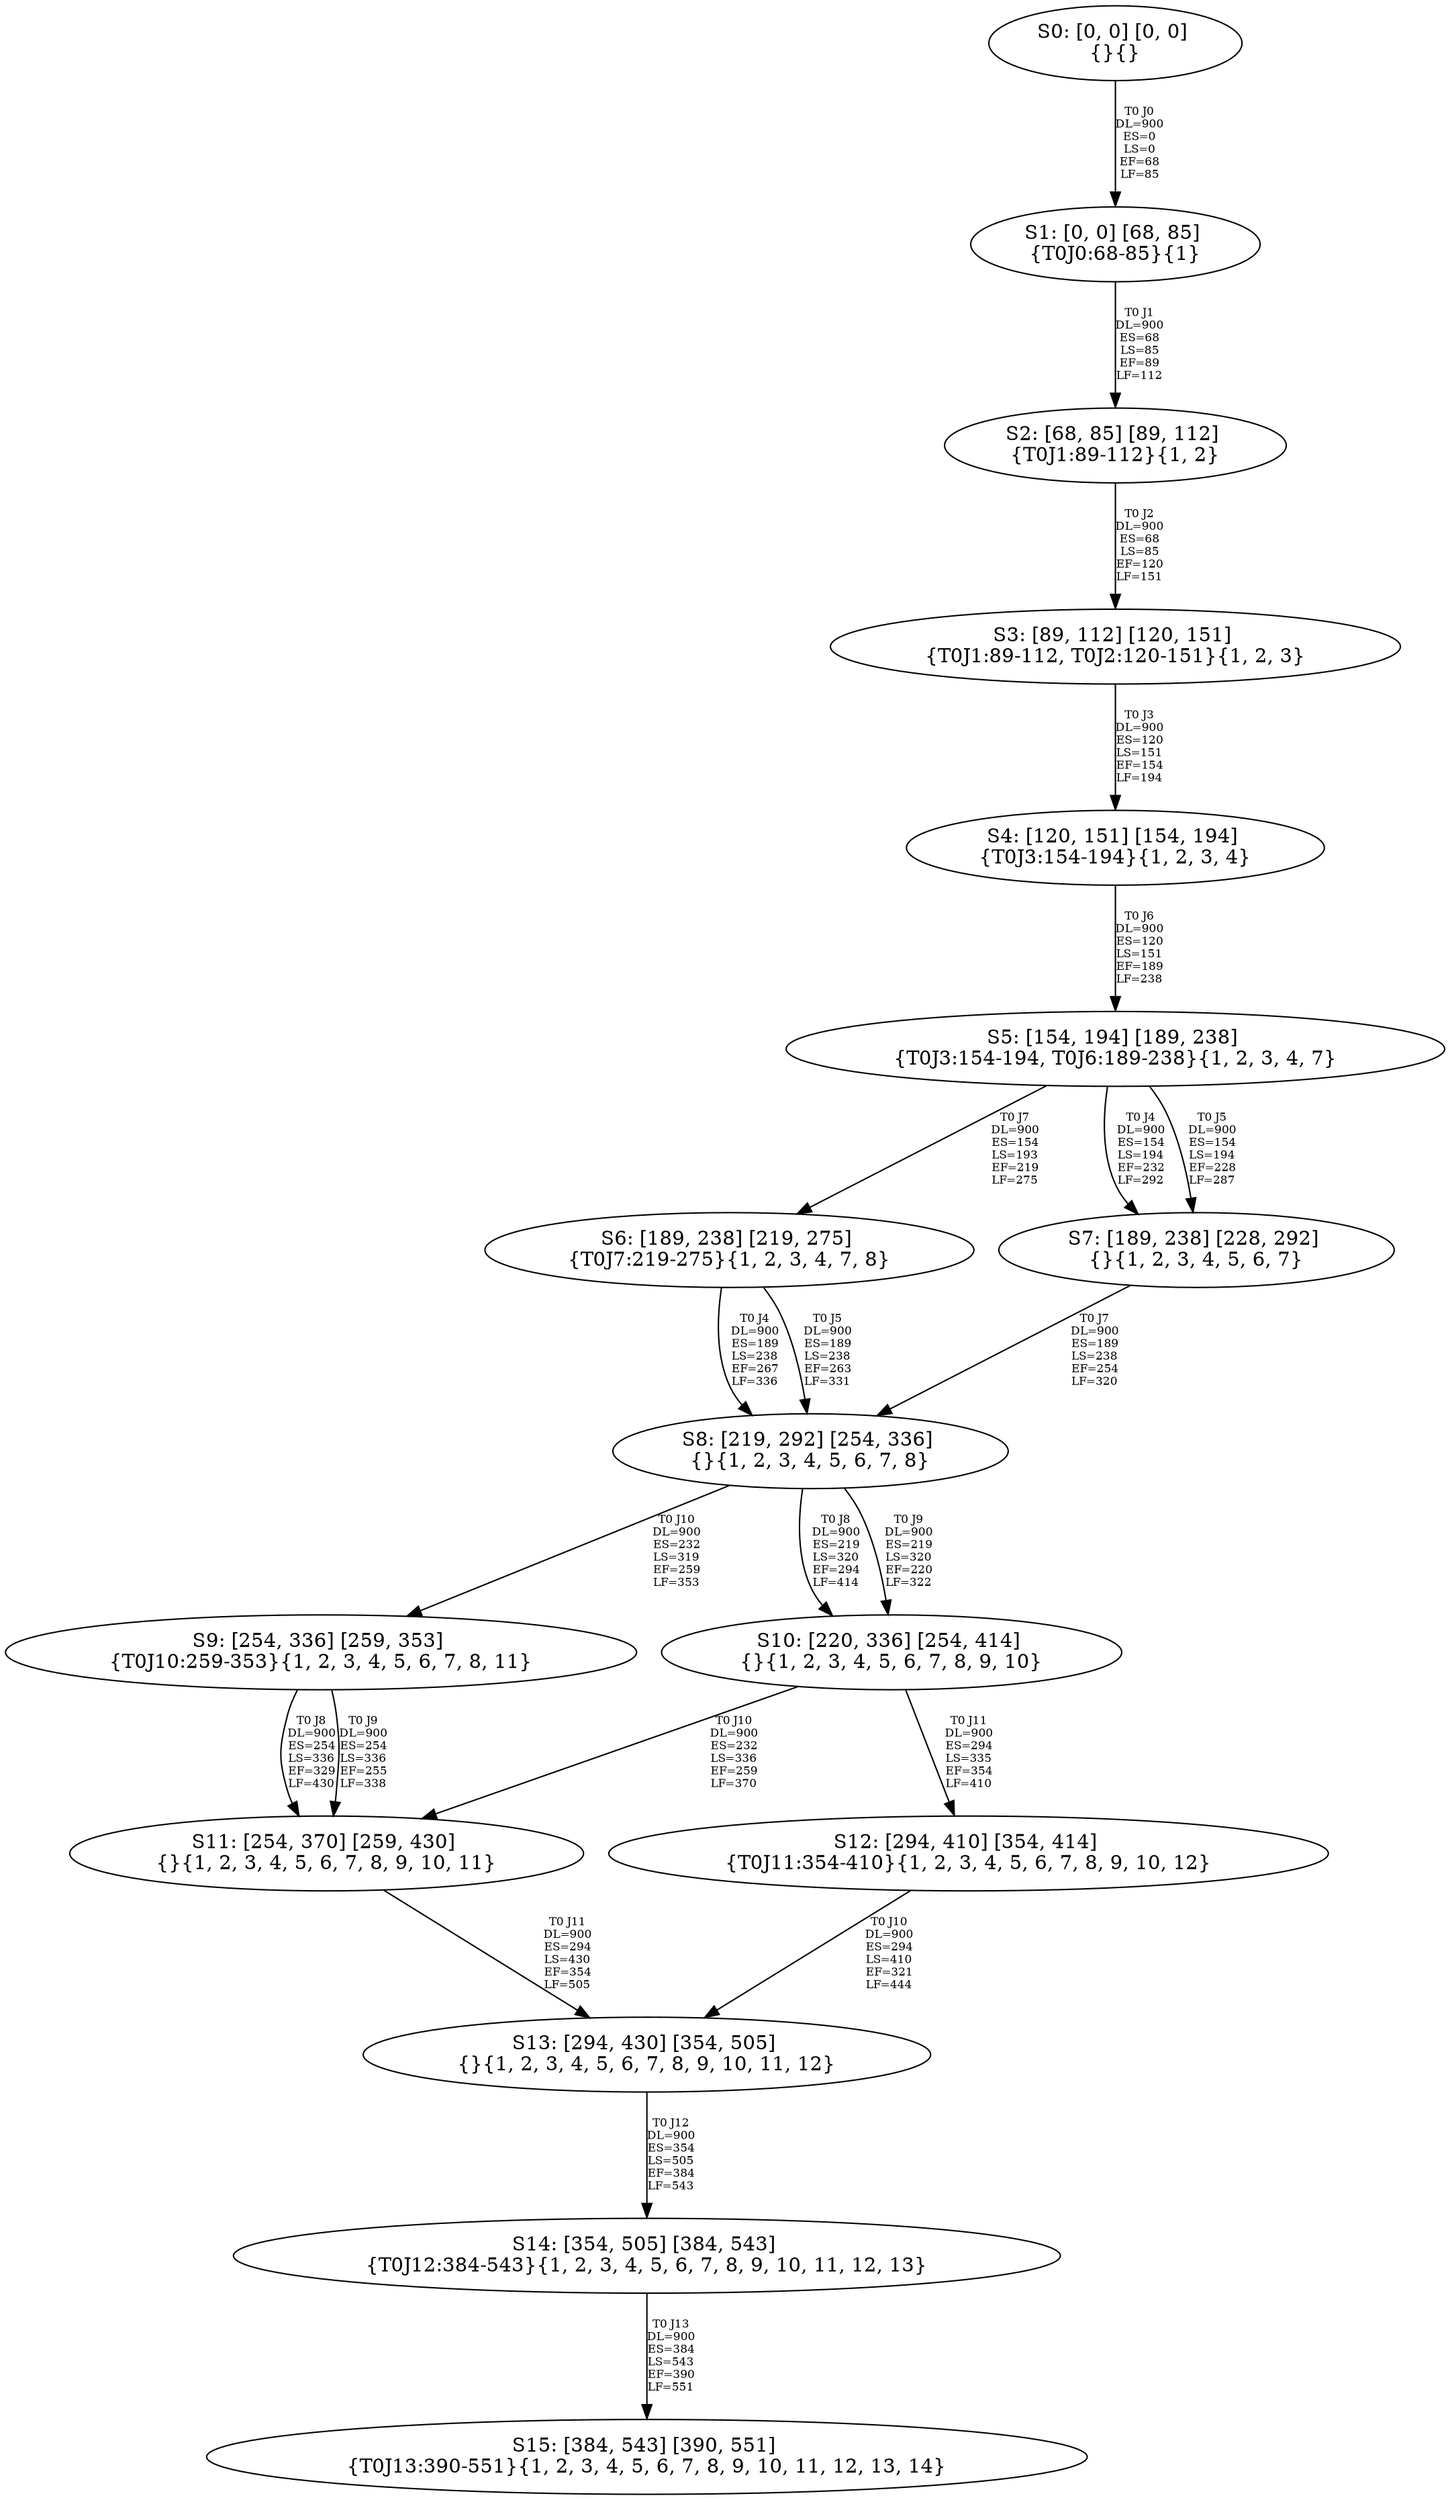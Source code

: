 digraph {
	S0[label="S0: [0, 0] [0, 0] \n{}{}"];
	S1[label="S1: [0, 0] [68, 85] \n{T0J0:68-85}{1}"];
	S2[label="S2: [68, 85] [89, 112] \n{T0J1:89-112}{1, 2}"];
	S3[label="S3: [89, 112] [120, 151] \n{T0J1:89-112, T0J2:120-151}{1, 2, 3}"];
	S4[label="S4: [120, 151] [154, 194] \n{T0J3:154-194}{1, 2, 3, 4}"];
	S5[label="S5: [154, 194] [189, 238] \n{T0J3:154-194, T0J6:189-238}{1, 2, 3, 4, 7}"];
	S6[label="S6: [189, 238] [219, 275] \n{T0J7:219-275}{1, 2, 3, 4, 7, 8}"];
	S7[label="S7: [189, 238] [228, 292] \n{}{1, 2, 3, 4, 5, 6, 7}"];
	S8[label="S8: [219, 292] [254, 336] \n{}{1, 2, 3, 4, 5, 6, 7, 8}"];
	S9[label="S9: [254, 336] [259, 353] \n{T0J10:259-353}{1, 2, 3, 4, 5, 6, 7, 8, 11}"];
	S10[label="S10: [220, 336] [254, 414] \n{}{1, 2, 3, 4, 5, 6, 7, 8, 9, 10}"];
	S11[label="S11: [254, 370] [259, 430] \n{}{1, 2, 3, 4, 5, 6, 7, 8, 9, 10, 11}"];
	S12[label="S12: [294, 410] [354, 414] \n{T0J11:354-410}{1, 2, 3, 4, 5, 6, 7, 8, 9, 10, 12}"];
	S13[label="S13: [294, 430] [354, 505] \n{}{1, 2, 3, 4, 5, 6, 7, 8, 9, 10, 11, 12}"];
	S14[label="S14: [354, 505] [384, 543] \n{T0J12:384-543}{1, 2, 3, 4, 5, 6, 7, 8, 9, 10, 11, 12, 13}"];
	S15[label="S15: [384, 543] [390, 551] \n{T0J13:390-551}{1, 2, 3, 4, 5, 6, 7, 8, 9, 10, 11, 12, 13, 14}"];
	S0 -> S1[label="T0 J0\nDL=900\nES=0\nLS=0\nEF=68\nLF=85",fontsize=8];
	S1 -> S2[label="T0 J1\nDL=900\nES=68\nLS=85\nEF=89\nLF=112",fontsize=8];
	S2 -> S3[label="T0 J2\nDL=900\nES=68\nLS=85\nEF=120\nLF=151",fontsize=8];
	S3 -> S4[label="T0 J3\nDL=900\nES=120\nLS=151\nEF=154\nLF=194",fontsize=8];
	S4 -> S5[label="T0 J6\nDL=900\nES=120\nLS=151\nEF=189\nLF=238",fontsize=8];
	S5 -> S7[label="T0 J4\nDL=900\nES=154\nLS=194\nEF=232\nLF=292",fontsize=8];
	S5 -> S7[label="T0 J5\nDL=900\nES=154\nLS=194\nEF=228\nLF=287",fontsize=8];
	S5 -> S6[label="T0 J7\nDL=900\nES=154\nLS=193\nEF=219\nLF=275",fontsize=8];
	S6 -> S8[label="T0 J4\nDL=900\nES=189\nLS=238\nEF=267\nLF=336",fontsize=8];
	S6 -> S8[label="T0 J5\nDL=900\nES=189\nLS=238\nEF=263\nLF=331",fontsize=8];
	S7 -> S8[label="T0 J7\nDL=900\nES=189\nLS=238\nEF=254\nLF=320",fontsize=8];
	S8 -> S10[label="T0 J8\nDL=900\nES=219\nLS=320\nEF=294\nLF=414",fontsize=8];
	S8 -> S10[label="T0 J9\nDL=900\nES=219\nLS=320\nEF=220\nLF=322",fontsize=8];
	S8 -> S9[label="T0 J10\nDL=900\nES=232\nLS=319\nEF=259\nLF=353",fontsize=8];
	S9 -> S11[label="T0 J8\nDL=900\nES=254\nLS=336\nEF=329\nLF=430",fontsize=8];
	S9 -> S11[label="T0 J9\nDL=900\nES=254\nLS=336\nEF=255\nLF=338",fontsize=8];
	S10 -> S11[label="T0 J10\nDL=900\nES=232\nLS=336\nEF=259\nLF=370",fontsize=8];
	S10 -> S12[label="T0 J11\nDL=900\nES=294\nLS=335\nEF=354\nLF=410",fontsize=8];
	S11 -> S13[label="T0 J11\nDL=900\nES=294\nLS=430\nEF=354\nLF=505",fontsize=8];
	S12 -> S13[label="T0 J10\nDL=900\nES=294\nLS=410\nEF=321\nLF=444",fontsize=8];
	S13 -> S14[label="T0 J12\nDL=900\nES=354\nLS=505\nEF=384\nLF=543",fontsize=8];
	S14 -> S15[label="T0 J13\nDL=900\nES=384\nLS=543\nEF=390\nLF=551",fontsize=8];
}

